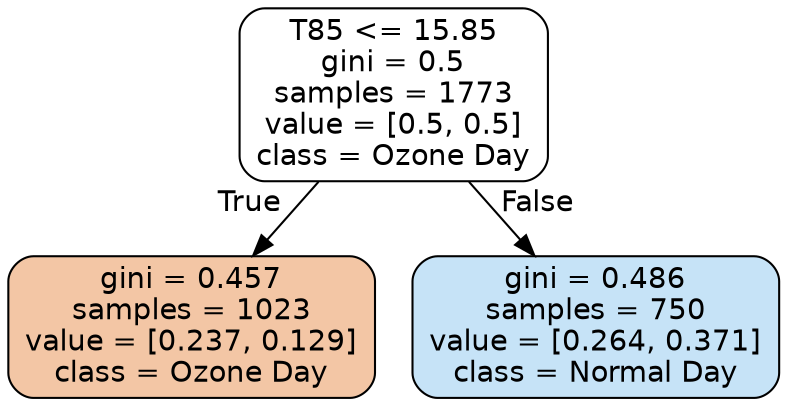digraph Tree {
node [shape=box, style="filled, rounded", color="black", fontname=helvetica] ;
edge [fontname=helvetica] ;
0 [label="T85 <= 15.85\ngini = 0.5\nsamples = 1773\nvalue = [0.5, 0.5]\nclass = Ozone Day", fillcolor="#ffffff"] ;
1 [label="gini = 0.457\nsamples = 1023\nvalue = [0.237, 0.129]\nclass = Ozone Day", fillcolor="#f3c6a5"] ;
0 -> 1 [labeldistance=2.5, labelangle=45, headlabel="True"] ;
2 [label="gini = 0.486\nsamples = 750\nvalue = [0.264, 0.371]\nclass = Normal Day", fillcolor="#c6e3f7"] ;
0 -> 2 [labeldistance=2.5, labelangle=-45, headlabel="False"] ;
}